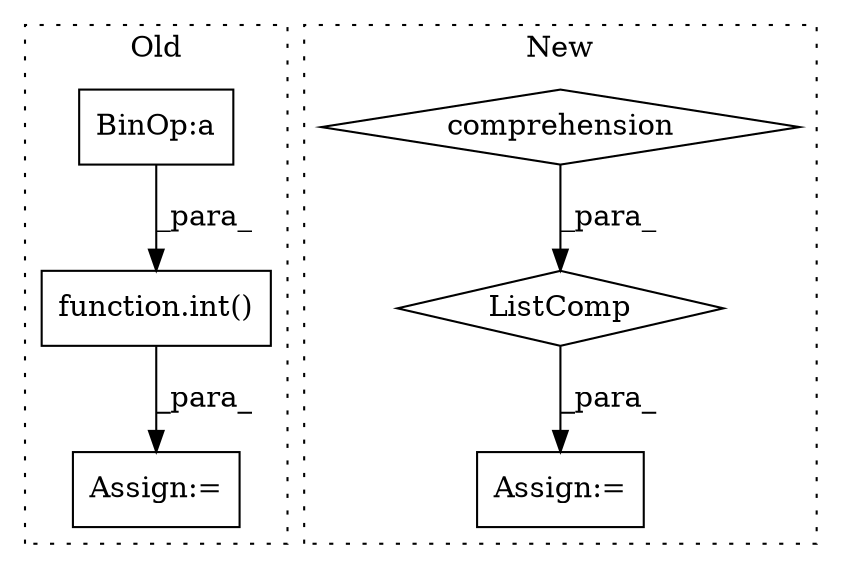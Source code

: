 digraph G {
subgraph cluster0 {
1 [label="function.int()" a="75" s="3064,3141" l="21,1" shape="box"];
5 [label="Assign:=" a="68" s="3061" l="3" shape="box"];
6 [label="BinOp:a" a="82" s="3118" l="3" shape="box"];
label = "Old";
style="dotted";
}
subgraph cluster1 {
2 [label="ListComp" a="106" s="4073" l="46" shape="diamond"];
3 [label="comprehension" a="45" s="4094" l="3" shape="diamond"];
4 [label="Assign:=" a="68" s="4070" l="3" shape="box"];
label = "New";
style="dotted";
}
1 -> 5 [label="_para_"];
2 -> 4 [label="_para_"];
3 -> 2 [label="_para_"];
6 -> 1 [label="_para_"];
}